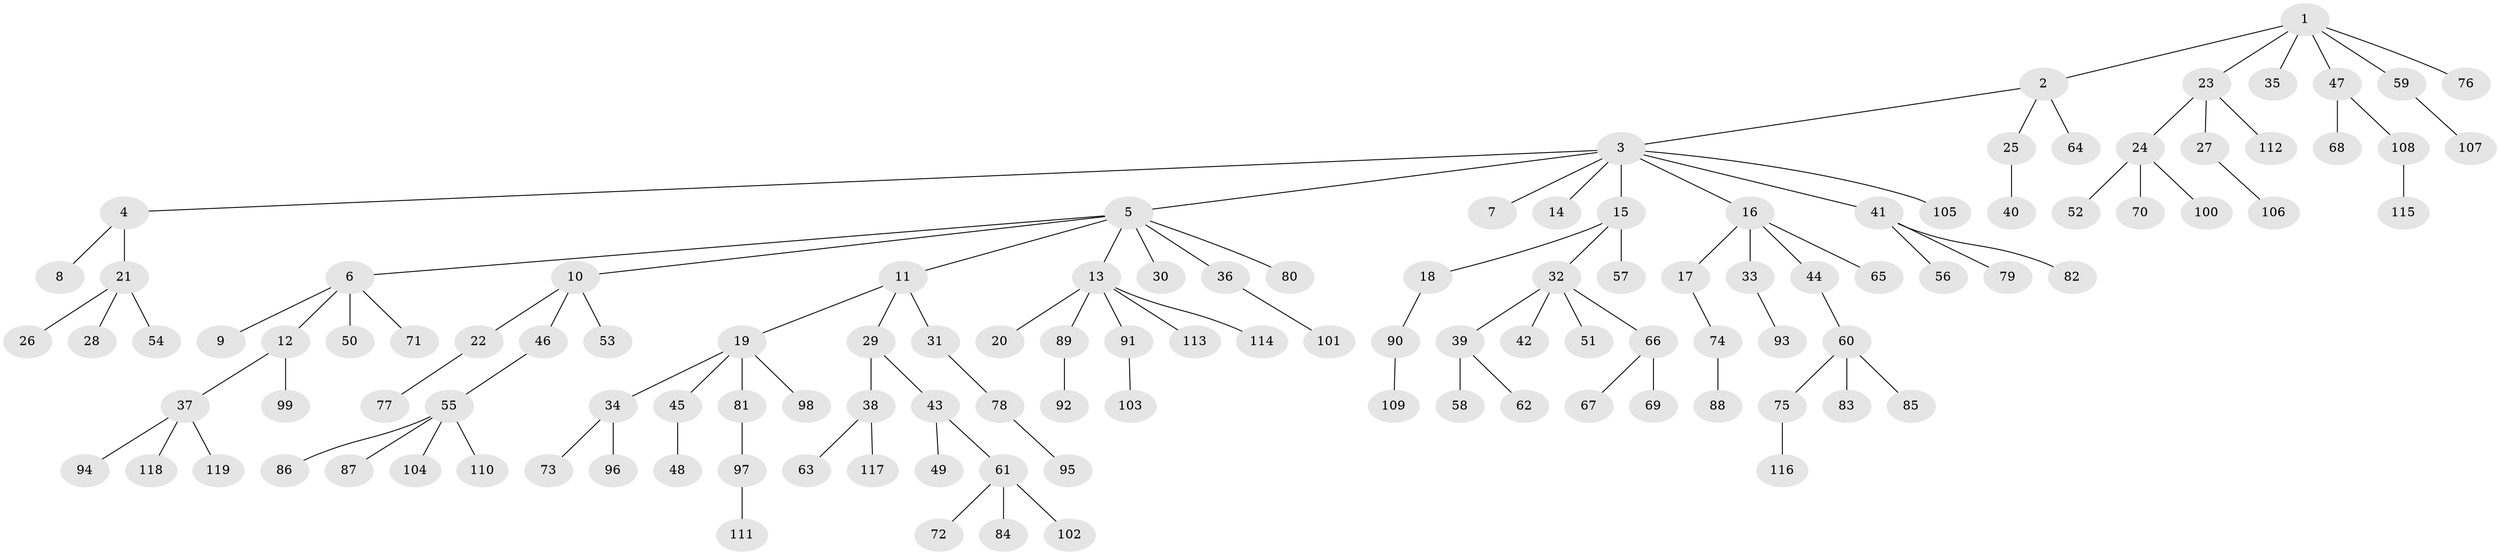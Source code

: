 // coarse degree distribution, {6: 0.012048192771084338, 3: 0.10843373493975904, 11: 0.024096385542168676, 2: 0.14457831325301204, 1: 0.6144578313253012, 4: 0.07228915662650602, 5: 0.024096385542168676}
// Generated by graph-tools (version 1.1) at 2025/52/02/27/25 19:52:13]
// undirected, 119 vertices, 118 edges
graph export_dot {
graph [start="1"]
  node [color=gray90,style=filled];
  1;
  2;
  3;
  4;
  5;
  6;
  7;
  8;
  9;
  10;
  11;
  12;
  13;
  14;
  15;
  16;
  17;
  18;
  19;
  20;
  21;
  22;
  23;
  24;
  25;
  26;
  27;
  28;
  29;
  30;
  31;
  32;
  33;
  34;
  35;
  36;
  37;
  38;
  39;
  40;
  41;
  42;
  43;
  44;
  45;
  46;
  47;
  48;
  49;
  50;
  51;
  52;
  53;
  54;
  55;
  56;
  57;
  58;
  59;
  60;
  61;
  62;
  63;
  64;
  65;
  66;
  67;
  68;
  69;
  70;
  71;
  72;
  73;
  74;
  75;
  76;
  77;
  78;
  79;
  80;
  81;
  82;
  83;
  84;
  85;
  86;
  87;
  88;
  89;
  90;
  91;
  92;
  93;
  94;
  95;
  96;
  97;
  98;
  99;
  100;
  101;
  102;
  103;
  104;
  105;
  106;
  107;
  108;
  109;
  110;
  111;
  112;
  113;
  114;
  115;
  116;
  117;
  118;
  119;
  1 -- 2;
  1 -- 23;
  1 -- 35;
  1 -- 47;
  1 -- 59;
  1 -- 76;
  2 -- 3;
  2 -- 25;
  2 -- 64;
  3 -- 4;
  3 -- 5;
  3 -- 7;
  3 -- 14;
  3 -- 15;
  3 -- 16;
  3 -- 41;
  3 -- 105;
  4 -- 8;
  4 -- 21;
  5 -- 6;
  5 -- 10;
  5 -- 11;
  5 -- 13;
  5 -- 30;
  5 -- 36;
  5 -- 80;
  6 -- 9;
  6 -- 12;
  6 -- 50;
  6 -- 71;
  10 -- 22;
  10 -- 46;
  10 -- 53;
  11 -- 19;
  11 -- 29;
  11 -- 31;
  12 -- 37;
  12 -- 99;
  13 -- 20;
  13 -- 89;
  13 -- 91;
  13 -- 113;
  13 -- 114;
  15 -- 18;
  15 -- 32;
  15 -- 57;
  16 -- 17;
  16 -- 33;
  16 -- 44;
  16 -- 65;
  17 -- 74;
  18 -- 90;
  19 -- 34;
  19 -- 45;
  19 -- 81;
  19 -- 98;
  21 -- 26;
  21 -- 28;
  21 -- 54;
  22 -- 77;
  23 -- 24;
  23 -- 27;
  23 -- 112;
  24 -- 52;
  24 -- 70;
  24 -- 100;
  25 -- 40;
  27 -- 106;
  29 -- 38;
  29 -- 43;
  31 -- 78;
  32 -- 39;
  32 -- 42;
  32 -- 51;
  32 -- 66;
  33 -- 93;
  34 -- 73;
  34 -- 96;
  36 -- 101;
  37 -- 94;
  37 -- 118;
  37 -- 119;
  38 -- 63;
  38 -- 117;
  39 -- 58;
  39 -- 62;
  41 -- 56;
  41 -- 79;
  41 -- 82;
  43 -- 49;
  43 -- 61;
  44 -- 60;
  45 -- 48;
  46 -- 55;
  47 -- 68;
  47 -- 108;
  55 -- 86;
  55 -- 87;
  55 -- 104;
  55 -- 110;
  59 -- 107;
  60 -- 75;
  60 -- 83;
  60 -- 85;
  61 -- 72;
  61 -- 84;
  61 -- 102;
  66 -- 67;
  66 -- 69;
  74 -- 88;
  75 -- 116;
  78 -- 95;
  81 -- 97;
  89 -- 92;
  90 -- 109;
  91 -- 103;
  97 -- 111;
  108 -- 115;
}
